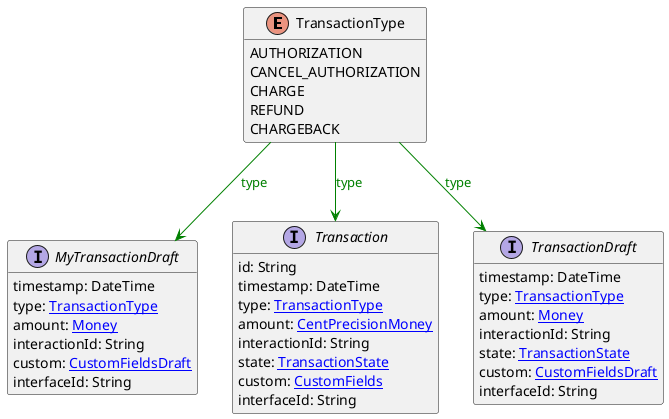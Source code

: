 @startuml

hide methods
enum TransactionType {
    AUTHORIZATION
    CANCEL_AUTHORIZATION
    CHARGE
    REFUND
    CHARGEBACK
}
interface MyTransactionDraft [[MyTransactionDraft.svg]]  {
    timestamp: DateTime
    type: [[TransactionType.svg TransactionType]]
    amount: [[Money.svg Money]]
    interactionId: String
    custom: [[CustomFieldsDraft.svg CustomFieldsDraft]]
    interfaceId: String
}
interface Transaction [[Transaction.svg]]  {
    id: String
    timestamp: DateTime
    type: [[TransactionType.svg TransactionType]]
    amount: [[CentPrecisionMoney.svg CentPrecisionMoney]]
    interactionId: String
    state: [[TransactionState.svg TransactionState]]
    custom: [[CustomFields.svg CustomFields]]
    interfaceId: String
}
interface TransactionDraft [[TransactionDraft.svg]]  {
    timestamp: DateTime
    type: [[TransactionType.svg TransactionType]]
    amount: [[Money.svg Money]]
    interactionId: String
    state: [[TransactionState.svg TransactionState]]
    custom: [[CustomFieldsDraft.svg CustomFieldsDraft]]
    interfaceId: String
}
TransactionType --> MyTransactionDraft #green;text:green : "type"
TransactionType --> Transaction #green;text:green : "type"
TransactionType --> TransactionDraft #green;text:green : "type"
@enduml
